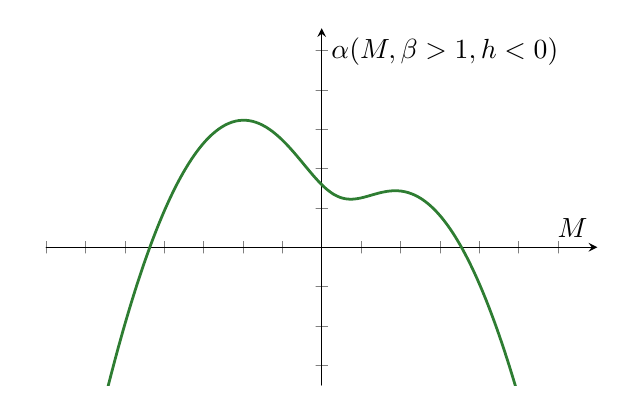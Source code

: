 %<<<<<<<WARNING>>>>>>>
% PGF/Tikz doesn't support the following mathematical functions:
% cosh, acosh, sinh, asinh, tanh, atanh,
% x^r with r not integer

% Plotting will be done using GNUPLOT
% GNUPLOT must be installed and you must allow Latex to call external
% programs by adding the following option to your compiler
% shell-escape    OR    enable-write18 
% Example: pdflatex --shell-escape file.tex 

\definecolor{sexdts}{rgb}{0.18,0.49,0.196}
\begin{tikzpicture}[line cap=round,line join=round,>=triangle 45,x=1cm,y=1cm]
\begin{axis}[
x=1cm,y=1cm,
axis lines=middle,
xmin=-3.5,
xmax=3.5,
ymin=-1.75,
ymax=2.782,
xtick={-4,-3.5,...,3},
ytick={-1.5,-1,...,2.5},
xticklabels={,,},
yticklabels={,,},
xlabel=$M$,
ylabel={$\alpha(M,\beta>1,h<0\textsl{})$},]
\clip(-4.054,-1.75) rectangle (4.444,2.782);
\draw[line width=1pt,color=sexdts,smooth,samples=100,domain=-4.054:4.444] plot(\x,{ln(2)+ln(cosh(2.3*((\x)-0.2)))-1/2*2.3*(\x)^(2)});
\end{axis}
\end{tikzpicture}